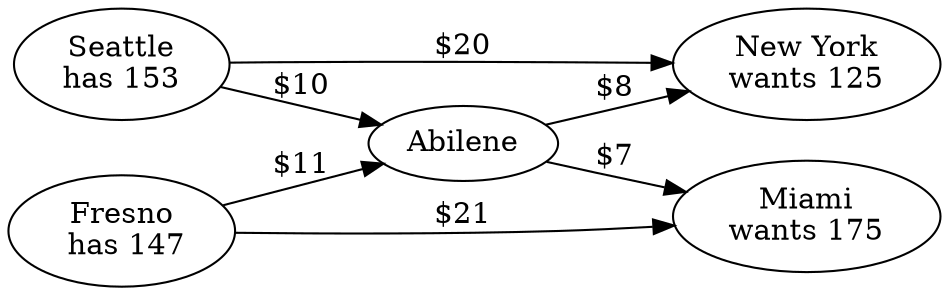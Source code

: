 # Quiz_Networks_02_graph.dot
#
digraph Flow {

rankdir=LR;
Seattle [label="Seattle\nhas 153"];
Fresno [label="Fresno\n has 147"];
"New York" [label="New York\nwants 125"];
Miami [label="Miami\nwants 175"];

Seattle -> "New York" [label="$20"];
Seattle	-> Abilene [label="$10"];

Abilene	-> "New York" [label="$8"];
Abilene	-> "Miami" [label="$7"];

Fresno-> Abilene [label="$11"];
Fresno -> Miami [label="$21"];

}